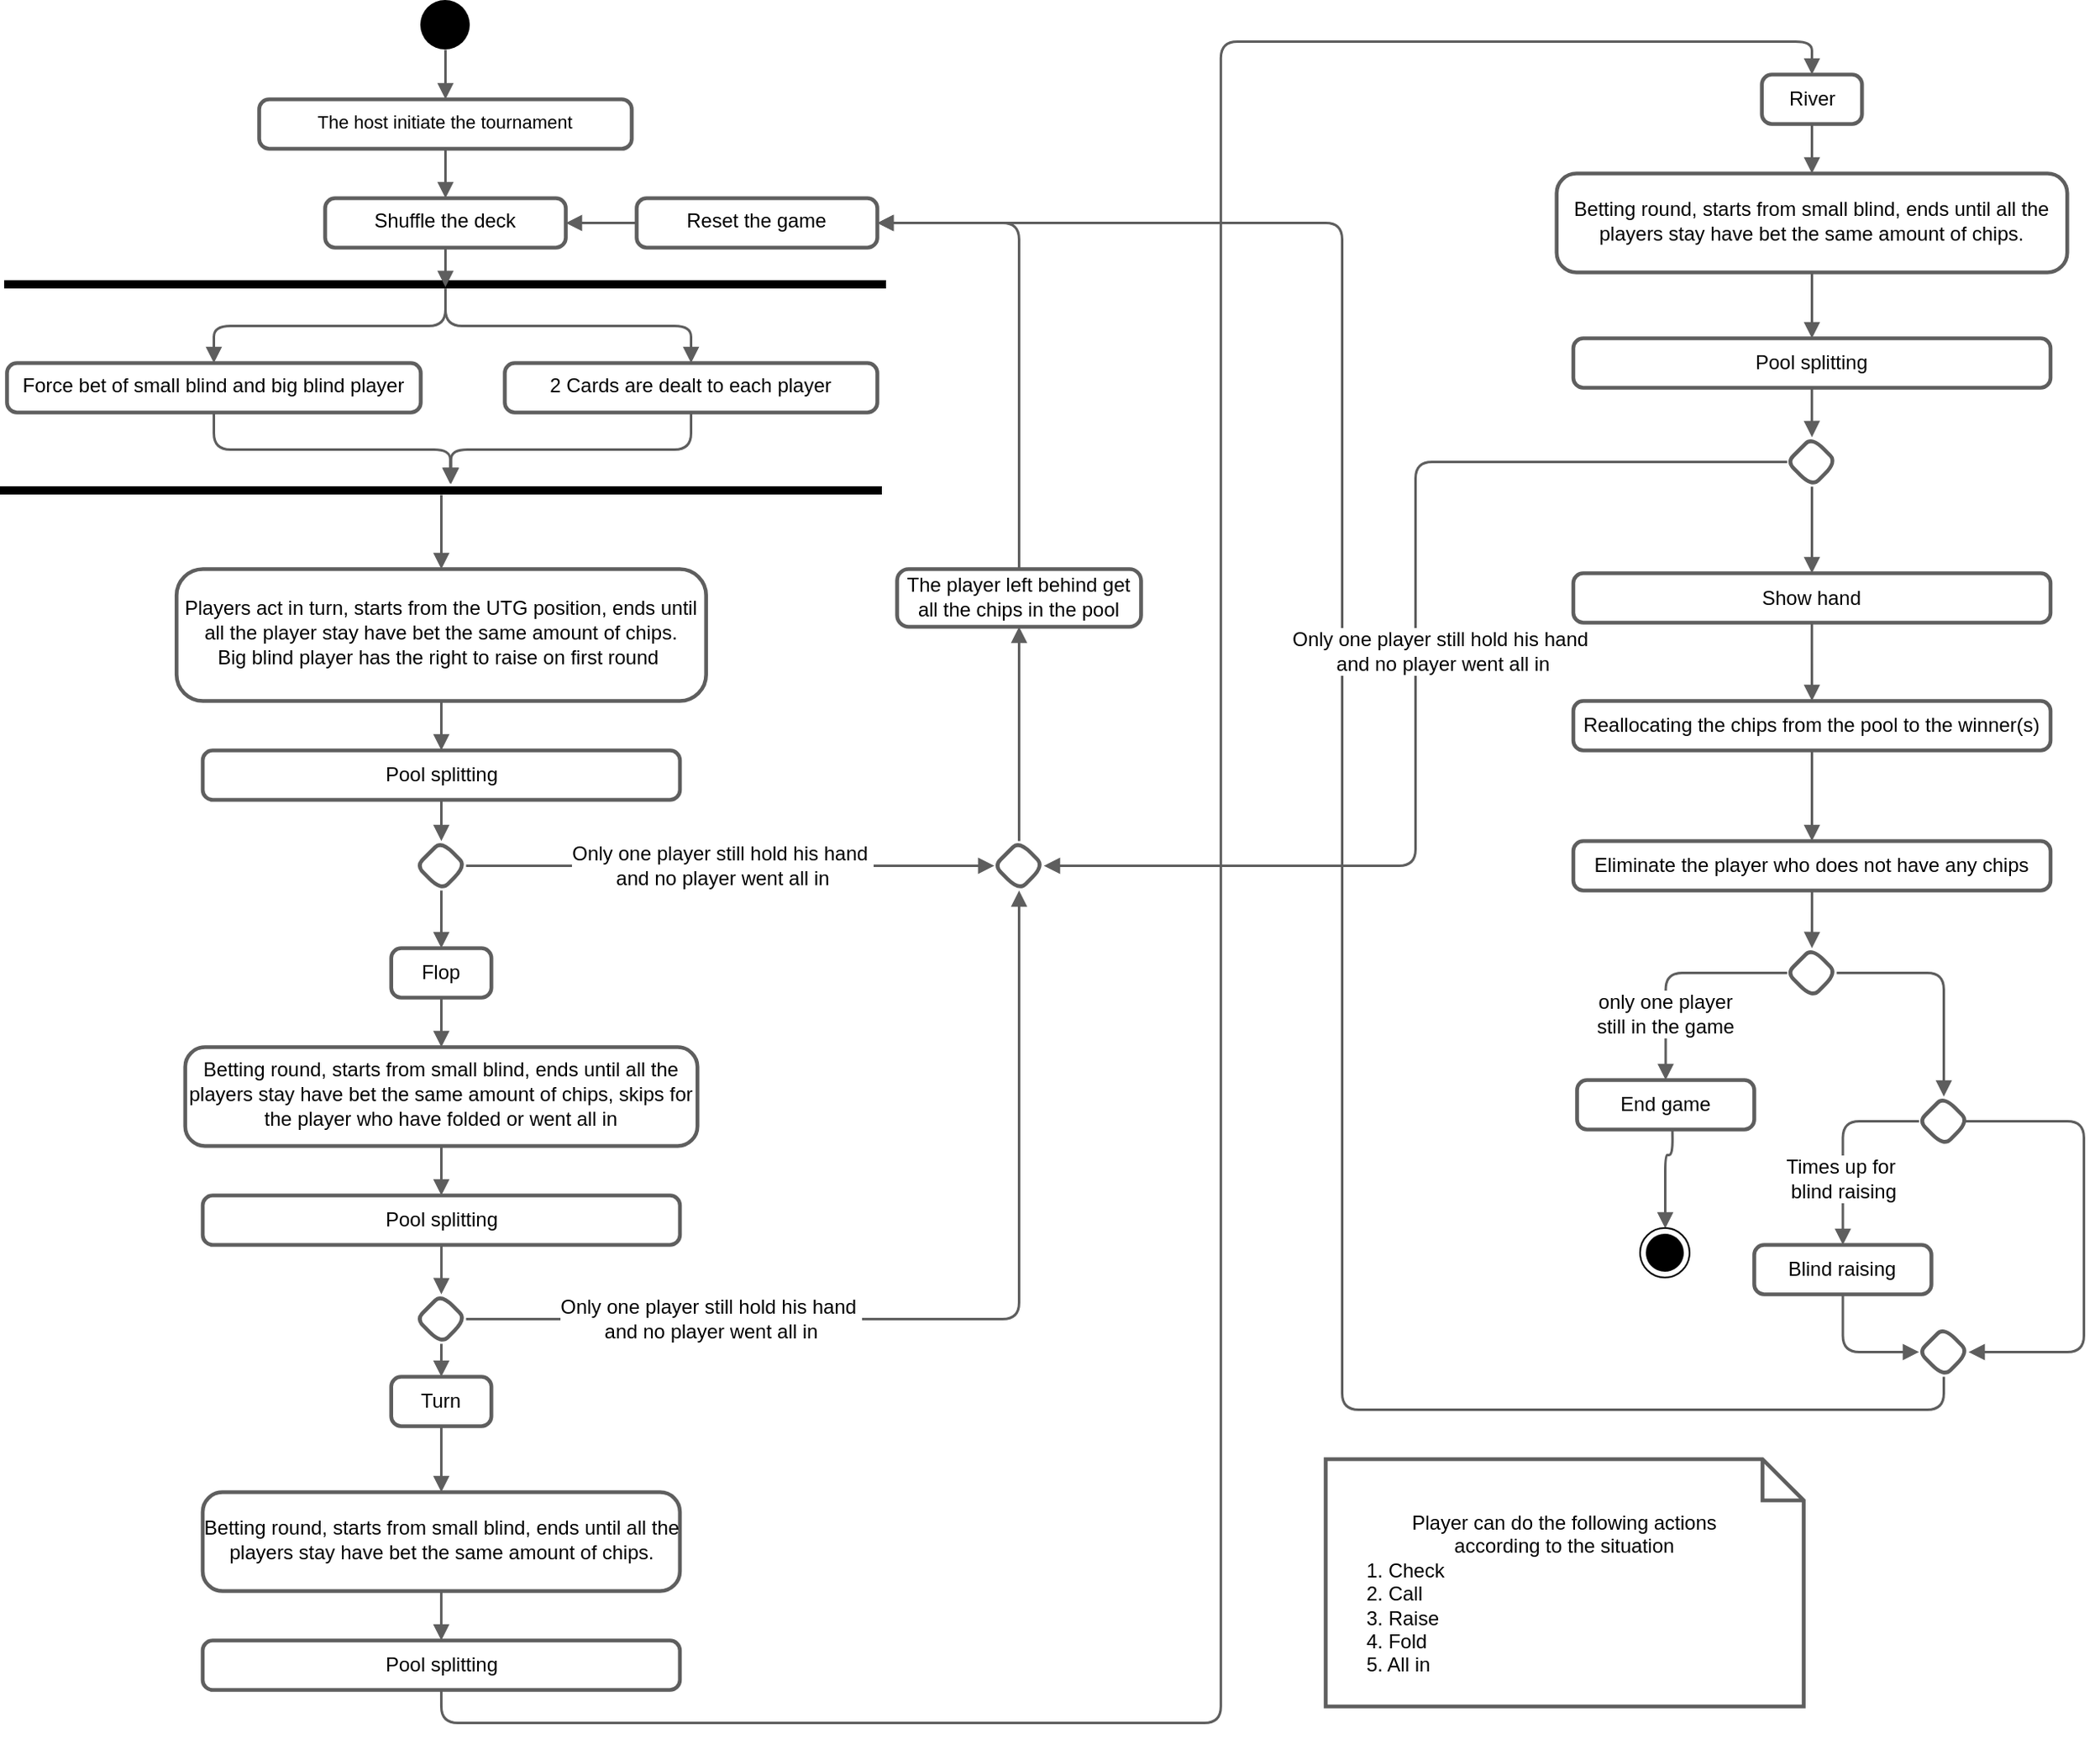 <mxfile version="16.5.6" type="github">
  <diagram id="JbmUFRo4BeDCopr7MsnY" name="Page-1">
    <mxGraphModel dx="2076" dy="978" grid="1" gridSize="10" guides="1" tooltips="1" connect="1" arrows="1" fold="1" page="1" pageScale="1" pageWidth="827" pageHeight="1169" math="0" shadow="0">
      <root>
        <mxCell id="0" />
        <mxCell id="1" parent="0" />
        <mxCell id="-T_xP4MwQ5gFdrLfKur1-6" value="" style="edgeStyle=orthogonalEdgeStyle;shape=connector;rounded=1;orthogonalLoop=1;jettySize=auto;html=1;labelBackgroundColor=default;fontFamily=Helvetica;fontSize=13;fontColor=default;startArrow=none;endArrow=block;endFill=1;strokeColor=#5e5e5e;strokeWidth=1.5;" parent="1" source="-T_xP4MwQ5gFdrLfKur1-1" target="-T_xP4MwQ5gFdrLfKur1-2" edge="1">
          <mxGeometry relative="1" as="geometry" />
        </mxCell>
        <mxCell id="-T_xP4MwQ5gFdrLfKur1-1" value="" style="ellipse;fillColor=#000000;strokeColor=none;" parent="1" vertex="1">
          <mxGeometry x="291" y="35" width="30" height="30" as="geometry" />
        </mxCell>
        <mxCell id="-T_xP4MwQ5gFdrLfKur1-102" style="edgeStyle=orthogonalEdgeStyle;shape=connector;rounded=1;orthogonalLoop=1;jettySize=auto;html=1;entryX=0.5;entryY=0;entryDx=0;entryDy=0;labelBackgroundColor=default;fontFamily=Helvetica;fontSize=12;fontColor=default;startArrow=none;endArrow=block;endFill=1;strokeColor=#5e5e5e;strokeWidth=1.5;" parent="1" source="-T_xP4MwQ5gFdrLfKur1-2" target="-T_xP4MwQ5gFdrLfKur1-101" edge="1">
          <mxGeometry relative="1" as="geometry" />
        </mxCell>
        <mxCell id="-T_xP4MwQ5gFdrLfKur1-2" value="&lt;div style=&quot;display: flex ; justify-content: center ; text-align: center ; align-items: baseline ; line-height: 1.25 ; margin-top: -2px&quot;&gt;&lt;span style=&quot;color: rgb(0 , 0 , 0)&quot;&gt;&lt;font style=&quot;font-size: 11px&quot;&gt;The host initiate the tournament&lt;/font&gt;&lt;/span&gt;&lt;/div&gt;" style="rounded=1;arcSize=20;whiteSpace=wrap;overflow=block;blockSpacing=1;html=1;fontSize=13;spacing=0;strokeColor=#5e5e5e;strokeOpacity=100;fillOpacity=100;fillColor=#ffffff;strokeWidth=2.3;" parent="1" vertex="1">
          <mxGeometry x="193" y="95" width="226" height="30" as="geometry" />
        </mxCell>
        <mxCell id="-T_xP4MwQ5gFdrLfKur1-105" value="" style="edgeStyle=orthogonalEdgeStyle;shape=connector;rounded=1;orthogonalLoop=1;jettySize=auto;html=1;labelBackgroundColor=default;fontFamily=Helvetica;fontSize=12;fontColor=default;startArrow=none;endArrow=block;endFill=1;strokeColor=#5e5e5e;strokeWidth=1.5;" parent="1" source="-T_xP4MwQ5gFdrLfKur1-7" target="-T_xP4MwQ5gFdrLfKur1-101" edge="1">
          <mxGeometry relative="1" as="geometry" />
        </mxCell>
        <mxCell id="-T_xP4MwQ5gFdrLfKur1-7" value="&lt;div style=&quot;display: flex ; justify-content: center ; text-align: center ; align-items: baseline ; font-size: 12px ; line-height: 1.25 ; margin-top: -2px&quot;&gt;&lt;span style=&quot;font-size: 12px&quot;&gt;&lt;span style=&quot;font-size: 12px ; color: rgb(0 , 0 , 0)&quot;&gt;Reset the game&lt;/span&gt;&lt;/span&gt;&lt;/div&gt;" style="rounded=1;arcSize=20;whiteSpace=wrap;overflow=block;blockSpacing=1;html=1;fontSize=12;spacing=0;strokeColor=#5e5e5e;strokeOpacity=100;fillOpacity=100;fillColor=#ffffff;strokeWidth=2.3;" parent="1" vertex="1">
          <mxGeometry x="422" y="155" width="146" height="30" as="geometry" />
        </mxCell>
        <mxCell id="-T_xP4MwQ5gFdrLfKur1-22" style="edgeStyle=orthogonalEdgeStyle;shape=connector;rounded=1;orthogonalLoop=1;jettySize=auto;html=1;entryX=1.32;entryY=0.51;entryDx=0;entryDy=0;entryPerimeter=0;labelBackgroundColor=default;fontFamily=Helvetica;fontSize=12;fontColor=default;startArrow=none;endArrow=block;endFill=1;strokeColor=#5e5e5e;strokeWidth=1.5;" parent="1" source="-T_xP4MwQ5gFdrLfKur1-9" target="-T_xP4MwQ5gFdrLfKur1-15" edge="1">
          <mxGeometry relative="1" as="geometry" />
        </mxCell>
        <mxCell id="-T_xP4MwQ5gFdrLfKur1-9" value="&lt;div style=&quot;display: flex; justify-content: center; text-align: center; align-items: baseline; font-size: 12px; line-height: 1.25; margin-top: -2px;&quot;&gt;&lt;span style=&quot;font-size: 12px;&quot;&gt;&lt;span style=&quot;font-size: 12px; color: rgb(0, 0, 0);&quot;&gt;Force bet of small blind and big blind player&lt;/span&gt;&lt;/span&gt;&lt;/div&gt;" style="rounded=1;arcSize=20;whiteSpace=wrap;overflow=block;blockSpacing=1;html=1;fontSize=12;spacing=0;strokeColor=#5e5e5e;strokeOpacity=100;fillOpacity=100;fillColor=#ffffff;strokeWidth=2.3;" parent="1" vertex="1">
          <mxGeometry x="40" y="255" width="251" height="30" as="geometry" />
        </mxCell>
        <mxCell id="-T_xP4MwQ5gFdrLfKur1-21" style="edgeStyle=orthogonalEdgeStyle;shape=connector;rounded=1;orthogonalLoop=1;jettySize=auto;html=1;entryX=1.32;entryY=0.511;entryDx=0;entryDy=0;entryPerimeter=0;labelBackgroundColor=default;fontFamily=Helvetica;fontSize=12;fontColor=default;startArrow=none;endArrow=block;endFill=1;strokeColor=#5e5e5e;strokeWidth=1.5;" parent="1" source="-T_xP4MwQ5gFdrLfKur1-10" target="-T_xP4MwQ5gFdrLfKur1-15" edge="1">
          <mxGeometry relative="1" as="geometry" />
        </mxCell>
        <mxCell id="-T_xP4MwQ5gFdrLfKur1-10" value="&lt;div style=&quot;display: flex; justify-content: center; text-align: center; align-items: baseline; font-size: 12px; line-height: 1.25; margin-top: -2px;&quot;&gt;&lt;span style=&quot;font-size: 12px;&quot;&gt;&lt;span style=&quot;font-size: 12px; color: rgb(0, 0, 0);&quot;&gt;2 Cards are dealt to each player&lt;/span&gt;&lt;/span&gt;&lt;/div&gt;" style="rounded=1;arcSize=20;whiteSpace=wrap;overflow=block;blockSpacing=1;html=1;fontSize=12;spacing=0;strokeColor=#5e5e5e;strokeOpacity=100;fillOpacity=100;fillColor=#ffffff;strokeWidth=2.3;" parent="1" vertex="1">
          <mxGeometry x="342" y="255" width="226" height="30" as="geometry" />
        </mxCell>
        <mxCell id="-T_xP4MwQ5gFdrLfKur1-13" style="edgeStyle=orthogonalEdgeStyle;shape=connector;rounded=1;orthogonalLoop=1;jettySize=auto;html=1;entryX=0.5;entryY=0;entryDx=0;entryDy=0;labelBackgroundColor=default;fontFamily=Helvetica;fontSize=13;fontColor=default;startArrow=none;endArrow=block;endFill=1;strokeColor=#5e5e5e;strokeWidth=1.5;" parent="1" source="-T_xP4MwQ5gFdrLfKur1-12" target="-T_xP4MwQ5gFdrLfKur1-9" edge="1">
          <mxGeometry relative="1" as="geometry" />
        </mxCell>
        <mxCell id="-T_xP4MwQ5gFdrLfKur1-14" style="edgeStyle=orthogonalEdgeStyle;shape=connector;rounded=1;orthogonalLoop=1;jettySize=auto;html=1;entryX=0.5;entryY=0;entryDx=0;entryDy=0;labelBackgroundColor=default;fontFamily=Helvetica;fontSize=13;fontColor=default;startArrow=none;endArrow=block;endFill=1;strokeColor=#5e5e5e;strokeWidth=1.5;" parent="1" source="-T_xP4MwQ5gFdrLfKur1-12" target="-T_xP4MwQ5gFdrLfKur1-10" edge="1">
          <mxGeometry relative="1" as="geometry" />
        </mxCell>
        <mxCell id="-T_xP4MwQ5gFdrLfKur1-12" value="" style="html=1;points=[];perimeter=orthogonalPerimeter;fillColor=#000000;strokeColor=none;fontFamily=Helvetica;fontSize=13;fontColor=default;rotation=-90;" parent="1" vertex="1">
          <mxGeometry x="303.5" y="-60" width="5" height="535" as="geometry" />
        </mxCell>
        <mxCell id="-T_xP4MwQ5gFdrLfKur1-25" style="edgeStyle=orthogonalEdgeStyle;shape=connector;rounded=1;orthogonalLoop=1;jettySize=auto;html=1;entryX=0.5;entryY=0;entryDx=0;entryDy=0;labelBackgroundColor=default;fontFamily=Helvetica;fontSize=12;fontColor=default;startArrow=none;endArrow=block;endFill=1;strokeColor=#5e5e5e;strokeWidth=1.5;" parent="1" source="-T_xP4MwQ5gFdrLfKur1-15" target="-T_xP4MwQ5gFdrLfKur1-23" edge="1">
          <mxGeometry relative="1" as="geometry" />
        </mxCell>
        <mxCell id="-T_xP4MwQ5gFdrLfKur1-15" value="" style="html=1;points=[];perimeter=orthogonalPerimeter;fillColor=#000000;strokeColor=none;fontFamily=Helvetica;fontSize=13;fontColor=default;rotation=-90;" parent="1" vertex="1">
          <mxGeometry x="301" y="65" width="5" height="535" as="geometry" />
        </mxCell>
        <mxCell id="-T_xP4MwQ5gFdrLfKur1-28" style="shape=connector;rounded=1;orthogonalLoop=1;jettySize=auto;html=1;labelBackgroundColor=default;fontFamily=Helvetica;fontSize=12;fontColor=default;startArrow=none;endArrow=block;endFill=1;strokeColor=#5e5e5e;strokeWidth=1.5;" parent="1" source="-T_xP4MwQ5gFdrLfKur1-23" target="-T_xP4MwQ5gFdrLfKur1-32" edge="1">
          <mxGeometry relative="1" as="geometry">
            <mxPoint x="303" y="485" as="targetPoint" />
          </mxGeometry>
        </mxCell>
        <mxCell id="-T_xP4MwQ5gFdrLfKur1-23" value="&lt;div style=&quot;display: flex ; justify-content: center ; text-align: center ; align-items: baseline ; font-size: 12px ; line-height: 1.25 ; margin-top: -2px&quot;&gt;&lt;span style=&quot;font-size: 12px&quot;&gt;Players act in turn, starts from the UTG position, ends until all the player stay have bet the same amount of chips.&lt;br&gt;Big blind player has the right to raise on first round&amp;nbsp;&lt;/span&gt;&lt;/div&gt;" style="rounded=1;arcSize=20;whiteSpace=wrap;overflow=block;blockSpacing=1;html=1;fontSize=12;spacing=0;strokeColor=#5e5e5e;strokeOpacity=100;fillOpacity=100;fillColor=#ffffff;strokeWidth=2.3;" parent="1" vertex="1">
          <mxGeometry x="142.87" y="380" width="321.25" height="80" as="geometry" />
        </mxCell>
        <mxCell id="-T_xP4MwQ5gFdrLfKur1-24" value="Player can do the following actions according to the situation&lt;br&gt;&lt;div style=&quot;text-align: left&quot;&gt;&lt;span&gt;1. Check&lt;/span&gt;&lt;/div&gt;&lt;div style=&quot;text-align: left&quot;&gt;&lt;span&gt;2. Call&lt;/span&gt;&lt;/div&gt;&lt;div style=&quot;text-align: left&quot;&gt;&lt;span&gt;3. Raise&lt;/span&gt;&lt;/div&gt;&lt;div style=&quot;text-align: left&quot;&gt;&lt;span&gt;4. Fold&lt;/span&gt;&lt;/div&gt;&lt;div style=&quot;text-align: left&quot;&gt;&lt;span&gt;5. All in&lt;/span&gt;&lt;/div&gt;" style="shape=note2;boundedLbl=1;whiteSpace=wrap;html=1;size=25;verticalAlign=top;align=center;rounded=1;fontFamily=Helvetica;fontSize=12;fontColor=default;strokeColor=#5e5e5e;strokeWidth=2.3;fillColor=#ffffff;spacingLeft=24;spacingRight=24;" parent="1" vertex="1">
          <mxGeometry x="840" y="920" width="290" height="150" as="geometry" />
        </mxCell>
        <mxCell id="-T_xP4MwQ5gFdrLfKur1-37" style="edgeStyle=orthogonalEdgeStyle;shape=connector;rounded=1;orthogonalLoop=1;jettySize=auto;html=1;labelBackgroundColor=default;fontFamily=Helvetica;fontSize=12;fontColor=default;startArrow=none;endArrow=block;endFill=1;strokeColor=#5e5e5e;strokeWidth=1.5;entryX=0.5;entryY=0;entryDx=0;entryDy=0;" parent="1" source="-T_xP4MwQ5gFdrLfKur1-26" target="-T_xP4MwQ5gFdrLfKur1-38" edge="1">
          <mxGeometry relative="1" as="geometry">
            <mxPoint x="306.005" y="670" as="targetPoint" />
          </mxGeometry>
        </mxCell>
        <mxCell id="-T_xP4MwQ5gFdrLfKur1-26" value="Flop" style="rounded=1;arcSize=20;whiteSpace=wrap;overflow=block;blockSpacing=1;html=1;fontSize=12;spacing=0;strokeColor=#5e5e5e;strokeOpacity=100;fillOpacity=100;fillColor=#ffffff;strokeWidth=2.3;" parent="1" vertex="1">
          <mxGeometry x="273.11" y="610" width="60.75" height="30" as="geometry" />
        </mxCell>
        <mxCell id="-T_xP4MwQ5gFdrLfKur1-30" value="Only one player still hold his hand&amp;nbsp;&lt;br&gt;and no player went all in" style="edgeStyle=orthogonalEdgeStyle;shape=connector;rounded=1;orthogonalLoop=1;jettySize=auto;html=1;labelBackgroundColor=default;fontFamily=Helvetica;fontSize=12;fontColor=default;startArrow=none;endArrow=block;endFill=1;strokeColor=#5e5e5e;strokeWidth=1.5;entryX=0;entryY=0.5;entryDx=0;entryDy=0;" parent="1" source="-T_xP4MwQ5gFdrLfKur1-27" target="-T_xP4MwQ5gFdrLfKur1-72" edge="1">
          <mxGeometry x="-0.03" relative="1" as="geometry">
            <mxPoint x="625" y="642.759" as="targetPoint" />
            <mxPoint as="offset" />
          </mxGeometry>
        </mxCell>
        <mxCell id="-T_xP4MwQ5gFdrLfKur1-79" style="edgeStyle=orthogonalEdgeStyle;shape=connector;rounded=1;orthogonalLoop=1;jettySize=auto;html=1;entryX=0.5;entryY=0;entryDx=0;entryDy=0;labelBackgroundColor=default;fontFamily=Helvetica;fontSize=12;fontColor=default;startArrow=none;endArrow=block;endFill=1;strokeColor=#5e5e5e;strokeWidth=1.5;" parent="1" source="-T_xP4MwQ5gFdrLfKur1-27" target="-T_xP4MwQ5gFdrLfKur1-26" edge="1">
          <mxGeometry relative="1" as="geometry" />
        </mxCell>
        <mxCell id="-T_xP4MwQ5gFdrLfKur1-27" value="" style="rhombus;rounded=1;fontFamily=Helvetica;fontSize=12;fontColor=default;strokeColor=#5e5e5e;strokeWidth=2.3;fillColor=#ffffff;html=1;" parent="1" vertex="1">
          <mxGeometry x="288.49" y="545" width="30" height="30" as="geometry" />
        </mxCell>
        <mxCell id="-T_xP4MwQ5gFdrLfKur1-34" style="edgeStyle=orthogonalEdgeStyle;shape=connector;rounded=1;orthogonalLoop=1;jettySize=auto;html=1;entryX=1;entryY=0.5;entryDx=0;entryDy=0;labelBackgroundColor=default;fontFamily=Helvetica;fontSize=12;fontColor=default;startArrow=none;endArrow=block;endFill=1;strokeColor=#5e5e5e;strokeWidth=1.5;exitX=0.5;exitY=0;exitDx=0;exitDy=0;" parent="1" source="-T_xP4MwQ5gFdrLfKur1-31" target="-T_xP4MwQ5gFdrLfKur1-7" edge="1">
          <mxGeometry relative="1" as="geometry" />
        </mxCell>
        <mxCell id="-T_xP4MwQ5gFdrLfKur1-31" value="&lt;div style=&quot;display: flex ; justify-content: center ; text-align: center ; align-items: baseline ; font-size: 12px ; line-height: 1.25 ; margin-top: -2px&quot;&gt;&lt;span style=&quot;font-size: 12px&quot;&gt;The player left behind get all the chips in the pool&lt;/span&gt;&lt;/div&gt;" style="rounded=1;arcSize=20;whiteSpace=wrap;overflow=block;blockSpacing=1;html=1;fontSize=12;spacing=0;strokeColor=#5e5e5e;strokeOpacity=100;fillOpacity=100;fillColor=#ffffff;strokeWidth=2.3;" parent="1" vertex="1">
          <mxGeometry x="580" y="380" width="148" height="35" as="geometry" />
        </mxCell>
        <mxCell id="-T_xP4MwQ5gFdrLfKur1-33" style="shape=connector;rounded=1;orthogonalLoop=1;jettySize=auto;html=1;entryX=0.5;entryY=0;entryDx=0;entryDy=0;labelBackgroundColor=default;fontFamily=Helvetica;fontSize=12;fontColor=default;startArrow=none;endArrow=block;endFill=1;strokeColor=#5e5e5e;strokeWidth=1.5;" parent="1" source="-T_xP4MwQ5gFdrLfKur1-32" target="-T_xP4MwQ5gFdrLfKur1-27" edge="1">
          <mxGeometry relative="1" as="geometry" />
        </mxCell>
        <mxCell id="-T_xP4MwQ5gFdrLfKur1-32" value="Pool splitting" style="rounded=1;arcSize=20;whiteSpace=wrap;overflow=block;blockSpacing=1;html=1;fontSize=12;spacing=0;strokeColor=#5e5e5e;strokeOpacity=100;fillOpacity=100;fillColor=#ffffff;strokeWidth=2.3;" parent="1" vertex="1">
          <mxGeometry x="158.75" y="490" width="289.5" height="30" as="geometry" />
        </mxCell>
        <mxCell id="-T_xP4MwQ5gFdrLfKur1-82" style="edgeStyle=orthogonalEdgeStyle;shape=connector;rounded=1;orthogonalLoop=1;jettySize=auto;html=1;entryX=0.5;entryY=0;entryDx=0;entryDy=0;labelBackgroundColor=default;fontFamily=Helvetica;fontSize=12;fontColor=default;startArrow=none;endArrow=block;endFill=1;strokeColor=#5e5e5e;strokeWidth=1.5;" parent="1" source="-T_xP4MwQ5gFdrLfKur1-38" target="-T_xP4MwQ5gFdrLfKur1-39" edge="1">
          <mxGeometry relative="1" as="geometry" />
        </mxCell>
        <mxCell id="-T_xP4MwQ5gFdrLfKur1-38" value="&lt;div style=&quot;display: flex ; justify-content: center ; text-align: center ; align-items: baseline ; font-size: 12px ; line-height: 1.25 ; margin-top: -2px&quot;&gt;&lt;span style=&quot;font-size: 12px&quot;&gt;Betting round, starts from small blind, ends until&amp;nbsp;&lt;span&gt;all the players stay have bet the same amount of chips, skips for the player who have folded or went all in&lt;/span&gt;&lt;/span&gt;&lt;/div&gt;" style="rounded=1;arcSize=20;whiteSpace=wrap;overflow=block;blockSpacing=1;html=1;fontSize=12;spacing=0;strokeColor=#5e5e5e;strokeOpacity=100;fillOpacity=100;fillColor=#ffffff;strokeWidth=2.3;" parent="1" vertex="1">
          <mxGeometry x="148.12" y="670" width="310.76" height="60" as="geometry" />
        </mxCell>
        <mxCell id="-T_xP4MwQ5gFdrLfKur1-85" style="edgeStyle=orthogonalEdgeStyle;shape=connector;rounded=1;orthogonalLoop=1;jettySize=auto;html=1;entryX=0.5;entryY=0;entryDx=0;entryDy=0;labelBackgroundColor=default;fontFamily=Helvetica;fontSize=12;fontColor=default;startArrow=none;endArrow=block;endFill=1;strokeColor=#5e5e5e;strokeWidth=1.5;" parent="1" source="-T_xP4MwQ5gFdrLfKur1-39" target="-T_xP4MwQ5gFdrLfKur1-40" edge="1">
          <mxGeometry relative="1" as="geometry" />
        </mxCell>
        <mxCell id="-T_xP4MwQ5gFdrLfKur1-39" value="Pool splitting" style="rounded=1;arcSize=20;whiteSpace=wrap;overflow=block;blockSpacing=1;html=1;fontSize=12;spacing=0;strokeColor=#5e5e5e;strokeOpacity=100;fillOpacity=100;fillColor=#ffffff;strokeWidth=2.3;" parent="1" vertex="1">
          <mxGeometry x="158.75" y="760" width="289.5" height="30" as="geometry" />
        </mxCell>
        <mxCell id="-T_xP4MwQ5gFdrLfKur1-86" style="edgeStyle=orthogonalEdgeStyle;shape=connector;rounded=1;orthogonalLoop=1;jettySize=auto;html=1;entryX=0.5;entryY=0;entryDx=0;entryDy=0;labelBackgroundColor=default;fontFamily=Helvetica;fontSize=12;fontColor=default;startArrow=none;endArrow=block;endFill=1;strokeColor=#5e5e5e;strokeWidth=1.5;" parent="1" source="-T_xP4MwQ5gFdrLfKur1-40" target="-T_xP4MwQ5gFdrLfKur1-42" edge="1">
          <mxGeometry relative="1" as="geometry" />
        </mxCell>
        <mxCell id="-T_xP4MwQ5gFdrLfKur1-40" value="" style="rhombus;rounded=1;fontFamily=Helvetica;fontSize=12;fontColor=default;strokeColor=#5e5e5e;strokeWidth=2.3;fillColor=#ffffff;html=1;" parent="1" vertex="1">
          <mxGeometry x="288.49" y="820" width="30" height="30" as="geometry" />
        </mxCell>
        <mxCell id="-T_xP4MwQ5gFdrLfKur1-41" style="edgeStyle=orthogonalEdgeStyle;shape=connector;rounded=1;orthogonalLoop=1;jettySize=auto;html=1;labelBackgroundColor=default;fontFamily=Helvetica;fontSize=12;fontColor=default;startArrow=none;endArrow=block;endFill=1;strokeColor=#5e5e5e;strokeWidth=1.5;entryX=0.5;entryY=0;entryDx=0;entryDy=0;" parent="1" source="-T_xP4MwQ5gFdrLfKur1-42" target="-T_xP4MwQ5gFdrLfKur1-43" edge="1">
          <mxGeometry relative="1" as="geometry">
            <mxPoint x="308.525" y="900" as="targetPoint" />
          </mxGeometry>
        </mxCell>
        <mxCell id="-T_xP4MwQ5gFdrLfKur1-42" value="Turn" style="rounded=1;arcSize=20;whiteSpace=wrap;overflow=block;blockSpacing=1;html=1;fontSize=12;spacing=0;strokeColor=#5e5e5e;strokeOpacity=100;fillOpacity=100;fillColor=#ffffff;strokeWidth=2.3;" parent="1" vertex="1">
          <mxGeometry x="273.1" y="870" width="60.75" height="30" as="geometry" />
        </mxCell>
        <mxCell id="-T_xP4MwQ5gFdrLfKur1-87" style="edgeStyle=orthogonalEdgeStyle;shape=connector;rounded=1;orthogonalLoop=1;jettySize=auto;html=1;entryX=0.5;entryY=0;entryDx=0;entryDy=0;labelBackgroundColor=default;fontFamily=Helvetica;fontSize=12;fontColor=default;startArrow=none;endArrow=block;endFill=1;strokeColor=#5e5e5e;strokeWidth=1.5;" parent="1" source="-T_xP4MwQ5gFdrLfKur1-43" target="-T_xP4MwQ5gFdrLfKur1-44" edge="1">
          <mxGeometry relative="1" as="geometry" />
        </mxCell>
        <mxCell id="-T_xP4MwQ5gFdrLfKur1-43" value="&lt;div style=&quot;display: flex ; justify-content: center ; text-align: center ; align-items: baseline ; font-size: 12px ; line-height: 1.25 ; margin-top: -2px&quot;&gt;&lt;span style=&quot;font-size: 12px&quot;&gt;Betting round, starts from small blind, ends until&amp;nbsp;&lt;span&gt;all the players stay have bet the same amount of chips.&lt;/span&gt;&lt;/span&gt;&lt;/div&gt;" style="rounded=1;arcSize=20;whiteSpace=wrap;overflow=block;blockSpacing=1;html=1;fontSize=12;spacing=0;strokeColor=#5e5e5e;strokeOpacity=100;fillOpacity=100;fillColor=#ffffff;strokeWidth=2.3;" parent="1" vertex="1">
          <mxGeometry x="158.73" y="940" width="289.5" height="60" as="geometry" />
        </mxCell>
        <mxCell id="-T_xP4MwQ5gFdrLfKur1-89" style="edgeStyle=orthogonalEdgeStyle;shape=connector;rounded=1;orthogonalLoop=1;jettySize=auto;html=1;entryX=0.5;entryY=0;entryDx=0;entryDy=0;labelBackgroundColor=default;fontFamily=Helvetica;fontSize=12;fontColor=default;startArrow=none;endArrow=block;endFill=1;strokeColor=#5e5e5e;strokeWidth=1.5;exitX=0.5;exitY=1;exitDx=0;exitDy=0;" parent="1" source="-T_xP4MwQ5gFdrLfKur1-44" target="-T_xP4MwQ5gFdrLfKur1-46" edge="1">
          <mxGeometry relative="1" as="geometry" />
        </mxCell>
        <mxCell id="-T_xP4MwQ5gFdrLfKur1-44" value="Pool splitting" style="rounded=1;arcSize=20;whiteSpace=wrap;overflow=block;blockSpacing=1;html=1;fontSize=12;spacing=0;strokeColor=#5e5e5e;strokeOpacity=100;fillOpacity=100;fillColor=#ffffff;strokeWidth=2.3;" parent="1" vertex="1">
          <mxGeometry x="158.72" y="1030" width="289.5" height="30" as="geometry" />
        </mxCell>
        <mxCell id="-T_xP4MwQ5gFdrLfKur1-45" style="edgeStyle=orthogonalEdgeStyle;shape=connector;rounded=1;orthogonalLoop=1;jettySize=auto;html=1;labelBackgroundColor=default;fontFamily=Helvetica;fontSize=12;fontColor=default;startArrow=none;endArrow=block;endFill=1;strokeColor=#5e5e5e;strokeWidth=1.5;" parent="1" source="-T_xP4MwQ5gFdrLfKur1-46" edge="1">
          <mxGeometry relative="1" as="geometry">
            <mxPoint x="1134.995" y="140" as="targetPoint" />
          </mxGeometry>
        </mxCell>
        <mxCell id="-T_xP4MwQ5gFdrLfKur1-46" value="River" style="rounded=1;arcSize=20;whiteSpace=wrap;overflow=block;blockSpacing=1;html=1;fontSize=12;spacing=0;strokeColor=#5e5e5e;strokeOpacity=100;fillOpacity=100;fillColor=#ffffff;strokeWidth=2.3;" parent="1" vertex="1">
          <mxGeometry x="1104.62" y="80" width="60.75" height="30" as="geometry" />
        </mxCell>
        <mxCell id="-T_xP4MwQ5gFdrLfKur1-90" style="edgeStyle=orthogonalEdgeStyle;shape=connector;rounded=1;orthogonalLoop=1;jettySize=auto;html=1;entryX=0.5;entryY=0;entryDx=0;entryDy=0;labelBackgroundColor=default;fontFamily=Helvetica;fontSize=12;fontColor=default;startArrow=none;endArrow=block;endFill=1;strokeColor=#5e5e5e;strokeWidth=1.5;" parent="1" source="-T_xP4MwQ5gFdrLfKur1-47" target="-T_xP4MwQ5gFdrLfKur1-48" edge="1">
          <mxGeometry relative="1" as="geometry" />
        </mxCell>
        <mxCell id="-T_xP4MwQ5gFdrLfKur1-47" value="&lt;div style=&quot;display: flex ; justify-content: center ; text-align: center ; align-items: baseline ; font-size: 12px ; line-height: 1.25 ; margin-top: -2px&quot;&gt;&lt;span style=&quot;font-size: 12px&quot;&gt;Betting round, starts from small blind, ends until&amp;nbsp;&lt;span&gt;all the players stay have bet the same amount of chips.&lt;/span&gt;&lt;/span&gt;&lt;/div&gt;" style="rounded=1;arcSize=20;whiteSpace=wrap;overflow=block;blockSpacing=1;html=1;fontSize=12;spacing=0;strokeColor=#5e5e5e;strokeOpacity=100;fillOpacity=100;fillColor=#ffffff;strokeWidth=2.3;" parent="1" vertex="1">
          <mxGeometry x="980.13" y="140" width="309.75" height="60" as="geometry" />
        </mxCell>
        <mxCell id="-T_xP4MwQ5gFdrLfKur1-98" style="edgeStyle=orthogonalEdgeStyle;shape=connector;rounded=1;orthogonalLoop=1;jettySize=auto;html=1;entryX=0.5;entryY=0;entryDx=0;entryDy=0;labelBackgroundColor=default;fontFamily=Helvetica;fontSize=12;fontColor=default;startArrow=none;endArrow=block;endFill=1;strokeColor=#5e5e5e;strokeWidth=1.5;" parent="1" source="-T_xP4MwQ5gFdrLfKur1-48" target="-T_xP4MwQ5gFdrLfKur1-95" edge="1">
          <mxGeometry relative="1" as="geometry" />
        </mxCell>
        <mxCell id="-T_xP4MwQ5gFdrLfKur1-48" value="Pool splitting" style="rounded=1;arcSize=20;whiteSpace=wrap;overflow=block;blockSpacing=1;html=1;fontSize=12;spacing=0;strokeColor=#5e5e5e;strokeOpacity=100;fillOpacity=100;fillColor=#ffffff;strokeWidth=2.3;" parent="1" vertex="1">
          <mxGeometry x="990.24" y="240" width="289.5" height="30" as="geometry" />
        </mxCell>
        <mxCell id="-T_xP4MwQ5gFdrLfKur1-92" style="edgeStyle=orthogonalEdgeStyle;shape=connector;rounded=1;orthogonalLoop=1;jettySize=auto;html=1;entryX=0.5;entryY=0;entryDx=0;entryDy=0;labelBackgroundColor=default;fontFamily=Helvetica;fontSize=12;fontColor=default;startArrow=none;endArrow=block;endFill=1;strokeColor=#5e5e5e;strokeWidth=1.5;" parent="1" source="-T_xP4MwQ5gFdrLfKur1-49" target="-T_xP4MwQ5gFdrLfKur1-50" edge="1">
          <mxGeometry relative="1" as="geometry" />
        </mxCell>
        <mxCell id="-T_xP4MwQ5gFdrLfKur1-49" value="Show hand" style="rounded=1;arcSize=20;whiteSpace=wrap;overflow=block;blockSpacing=1;html=1;fontSize=12;spacing=0;strokeColor=#5e5e5e;strokeOpacity=100;fillOpacity=100;fillColor=#ffffff;strokeWidth=2.3;" parent="1" vertex="1">
          <mxGeometry x="990.24" y="382.5" width="289.5" height="30" as="geometry" />
        </mxCell>
        <mxCell id="-T_xP4MwQ5gFdrLfKur1-56" value="" style="edgeStyle=none;shape=connector;rounded=1;orthogonalLoop=1;jettySize=auto;html=1;labelBackgroundColor=default;fontFamily=Helvetica;fontSize=12;fontColor=default;startArrow=none;endArrow=block;endFill=1;strokeColor=#5e5e5e;strokeWidth=1.5;entryX=0.5;entryY=0;entryDx=0;entryDy=0;" parent="1" source="-T_xP4MwQ5gFdrLfKur1-50" target="-T_xP4MwQ5gFdrLfKur1-68" edge="1">
          <mxGeometry relative="1" as="geometry" />
        </mxCell>
        <mxCell id="-T_xP4MwQ5gFdrLfKur1-50" value="Reallocating the chips from the pool to the winner(s)" style="rounded=1;arcSize=20;whiteSpace=wrap;overflow=block;blockSpacing=1;html=1;fontSize=12;spacing=0;strokeColor=#5e5e5e;strokeOpacity=100;fillOpacity=100;fillColor=#ffffff;strokeWidth=2.3;" parent="1" vertex="1">
          <mxGeometry x="990.25" y="460" width="289.5" height="30" as="geometry" />
        </mxCell>
        <mxCell id="-T_xP4MwQ5gFdrLfKur1-66" style="edgeStyle=orthogonalEdgeStyle;shape=connector;rounded=1;orthogonalLoop=1;jettySize=auto;html=1;entryX=0;entryY=0.5;entryDx=0;entryDy=0;labelBackgroundColor=default;fontFamily=Helvetica;fontSize=12;fontColor=default;startArrow=none;endArrow=block;endFill=1;strokeColor=#5e5e5e;strokeWidth=1.5;" parent="1" source="-T_xP4MwQ5gFdrLfKur1-51" target="-T_xP4MwQ5gFdrLfKur1-65" edge="1">
          <mxGeometry relative="1" as="geometry" />
        </mxCell>
        <mxCell id="-T_xP4MwQ5gFdrLfKur1-51" value="Blind raising" style="rounded=1;arcSize=20;whiteSpace=wrap;overflow=block;blockSpacing=1;html=1;fontSize=12;spacing=0;strokeColor=#5e5e5e;strokeOpacity=100;fillOpacity=100;fillColor=#ffffff;strokeWidth=2.3;" parent="1" vertex="1">
          <mxGeometry x="1099.99" y="790" width="107.48" height="30" as="geometry" />
        </mxCell>
        <mxCell id="-T_xP4MwQ5gFdrLfKur1-63" style="edgeStyle=orthogonalEdgeStyle;shape=connector;rounded=1;orthogonalLoop=1;jettySize=auto;html=1;labelBackgroundColor=default;fontFamily=Helvetica;fontSize=12;fontColor=default;startArrow=none;endArrow=block;endFill=1;strokeColor=#5e5e5e;strokeWidth=1.5;entryX=0.5;entryY=0;entryDx=0;entryDy=0;" parent="1" target="-T_xP4MwQ5gFdrLfKur1-64" edge="1">
          <mxGeometry relative="1" as="geometry">
            <mxPoint x="1046.25" y="770" as="targetPoint" />
            <mxPoint x="1050" y="690" as="sourcePoint" />
          </mxGeometry>
        </mxCell>
        <mxCell id="-T_xP4MwQ5gFdrLfKur1-52" value="End game" style="rounded=1;arcSize=20;whiteSpace=wrap;overflow=block;blockSpacing=1;html=1;fontSize=12;spacing=0;strokeColor=#5e5e5e;strokeOpacity=100;fillOpacity=100;fillColor=#ffffff;strokeWidth=2.3;" parent="1" vertex="1">
          <mxGeometry x="992.51" y="690" width="107.48" height="30" as="geometry" />
        </mxCell>
        <mxCell id="-T_xP4MwQ5gFdrLfKur1-57" value="only one player &lt;br&gt;still in the game" style="edgeStyle=orthogonalEdgeStyle;shape=connector;rounded=1;orthogonalLoop=1;jettySize=auto;html=1;entryX=0.5;entryY=0;entryDx=0;entryDy=0;labelBackgroundColor=default;fontFamily=Helvetica;fontSize=12;fontColor=default;startArrow=none;endArrow=block;endFill=1;strokeColor=#5e5e5e;strokeWidth=1.5;" parent="1" source="-T_xP4MwQ5gFdrLfKur1-54" target="-T_xP4MwQ5gFdrLfKur1-52" edge="1">
          <mxGeometry x="0.423" relative="1" as="geometry">
            <mxPoint as="offset" />
          </mxGeometry>
        </mxCell>
        <mxCell id="-T_xP4MwQ5gFdrLfKur1-58" style="edgeStyle=orthogonalEdgeStyle;shape=connector;rounded=1;orthogonalLoop=1;jettySize=auto;html=1;labelBackgroundColor=default;fontFamily=Helvetica;fontSize=12;fontColor=default;startArrow=none;endArrow=block;endFill=1;strokeColor=#5e5e5e;strokeWidth=1.5;entryX=0.5;entryY=0;entryDx=0;entryDy=0;" parent="1" source="-T_xP4MwQ5gFdrLfKur1-54" target="-T_xP4MwQ5gFdrLfKur1-59" edge="1">
          <mxGeometry relative="1" as="geometry">
            <mxPoint x="1221" y="690" as="targetPoint" />
          </mxGeometry>
        </mxCell>
        <mxCell id="-T_xP4MwQ5gFdrLfKur1-54" value="" style="rhombus;rounded=1;fontFamily=Helvetica;fontSize=12;fontColor=default;strokeColor=#5e5e5e;strokeWidth=2.3;fillColor=#ffffff;html=1;" parent="1" vertex="1">
          <mxGeometry x="1120" y="610" width="30" height="30" as="geometry" />
        </mxCell>
        <mxCell id="-T_xP4MwQ5gFdrLfKur1-60" value="Times up for&amp;nbsp;&lt;br&gt;blind raising" style="edgeStyle=orthogonalEdgeStyle;shape=connector;rounded=1;orthogonalLoop=1;jettySize=auto;html=1;labelBackgroundColor=default;fontFamily=Helvetica;fontSize=12;fontColor=default;startArrow=none;endArrow=block;endFill=1;strokeColor=#5e5e5e;strokeWidth=1.5;exitX=0;exitY=0.5;exitDx=0;exitDy=0;" parent="1" source="-T_xP4MwQ5gFdrLfKur1-59" target="-T_xP4MwQ5gFdrLfKur1-51" edge="1">
          <mxGeometry x="0.34" relative="1" as="geometry">
            <mxPoint as="offset" />
          </mxGeometry>
        </mxCell>
        <mxCell id="-T_xP4MwQ5gFdrLfKur1-61" style="edgeStyle=orthogonalEdgeStyle;shape=connector;rounded=1;orthogonalLoop=1;jettySize=auto;html=1;labelBackgroundColor=default;fontFamily=Helvetica;fontSize=12;fontColor=default;startArrow=none;endArrow=block;endFill=1;strokeColor=#5e5e5e;strokeWidth=1.5;entryX=1;entryY=0.5;entryDx=0;entryDy=0;" parent="1" target="-T_xP4MwQ5gFdrLfKur1-65" edge="1">
          <mxGeometry relative="1" as="geometry">
            <mxPoint x="1280" y="850" as="targetPoint" />
            <mxPoint x="1220" y="715" as="sourcePoint" />
            <Array as="points">
              <mxPoint x="1300" y="715" />
              <mxPoint x="1300" y="855" />
            </Array>
          </mxGeometry>
        </mxCell>
        <mxCell id="-T_xP4MwQ5gFdrLfKur1-59" value="" style="rhombus;rounded=1;fontFamily=Helvetica;fontSize=12;fontColor=default;strokeColor=#5e5e5e;strokeWidth=2.3;fillColor=#ffffff;html=1;" parent="1" vertex="1">
          <mxGeometry x="1200" y="700" width="30" height="30" as="geometry" />
        </mxCell>
        <mxCell id="-T_xP4MwQ5gFdrLfKur1-64" value="" style="ellipse;html=1;shape=endState;fillColor=#000000;strokeColor=#000000;rounded=1;fontFamily=Helvetica;fontSize=12;fontColor=default;" parent="1" vertex="1">
          <mxGeometry x="1031" y="780" width="30" height="30" as="geometry" />
        </mxCell>
        <mxCell id="-T_xP4MwQ5gFdrLfKur1-100" style="edgeStyle=orthogonalEdgeStyle;shape=connector;rounded=1;orthogonalLoop=1;jettySize=auto;html=1;entryX=1;entryY=0.5;entryDx=0;entryDy=0;labelBackgroundColor=default;fontFamily=Helvetica;fontSize=12;fontColor=default;startArrow=none;endArrow=block;endFill=1;strokeColor=#5e5e5e;strokeWidth=1.5;" parent="1" source="-T_xP4MwQ5gFdrLfKur1-65" target="-T_xP4MwQ5gFdrLfKur1-7" edge="1">
          <mxGeometry relative="1" as="geometry">
            <Array as="points">
              <mxPoint x="1215" y="890" />
              <mxPoint x="850" y="890" />
              <mxPoint x="850" y="170" />
            </Array>
          </mxGeometry>
        </mxCell>
        <mxCell id="-T_xP4MwQ5gFdrLfKur1-65" value="" style="rhombus;rounded=1;fontFamily=Helvetica;fontSize=12;fontColor=default;strokeColor=#5e5e5e;strokeWidth=2.3;fillColor=#ffffff;html=1;" parent="1" vertex="1">
          <mxGeometry x="1200" y="840" width="30" height="30" as="geometry" />
        </mxCell>
        <mxCell id="-T_xP4MwQ5gFdrLfKur1-69" style="edgeStyle=orthogonalEdgeStyle;shape=connector;rounded=1;orthogonalLoop=1;jettySize=auto;html=1;labelBackgroundColor=default;fontFamily=Helvetica;fontSize=12;fontColor=default;startArrow=none;endArrow=block;endFill=1;strokeColor=#5e5e5e;strokeWidth=1.5;" parent="1" source="-T_xP4MwQ5gFdrLfKur1-68" target="-T_xP4MwQ5gFdrLfKur1-54" edge="1">
          <mxGeometry relative="1" as="geometry" />
        </mxCell>
        <mxCell id="-T_xP4MwQ5gFdrLfKur1-68" value="Eliminate the player who does not have any chips" style="rounded=1;arcSize=20;whiteSpace=wrap;overflow=block;blockSpacing=1;html=1;fontSize=12;spacing=0;strokeColor=#5e5e5e;strokeOpacity=100;fillOpacity=100;fillColor=#ffffff;strokeWidth=2.3;" parent="1" vertex="1">
          <mxGeometry x="990.25" y="545" width="289.5" height="30" as="geometry" />
        </mxCell>
        <mxCell id="-T_xP4MwQ5gFdrLfKur1-73" style="edgeStyle=orthogonalEdgeStyle;shape=connector;rounded=1;orthogonalLoop=1;jettySize=auto;html=1;labelBackgroundColor=default;fontFamily=Helvetica;fontSize=12;fontColor=default;startArrow=none;endArrow=block;endFill=1;strokeColor=#5e5e5e;strokeWidth=1.5;" parent="1" source="-T_xP4MwQ5gFdrLfKur1-72" target="-T_xP4MwQ5gFdrLfKur1-31" edge="1">
          <mxGeometry relative="1" as="geometry" />
        </mxCell>
        <mxCell id="-T_xP4MwQ5gFdrLfKur1-72" value="" style="rhombus;rounded=1;fontFamily=Helvetica;fontSize=12;fontColor=default;strokeColor=#5e5e5e;strokeWidth=2.3;fillColor=#ffffff;html=1;" parent="1" vertex="1">
          <mxGeometry x="639" y="545" width="30" height="30" as="geometry" />
        </mxCell>
        <mxCell id="-T_xP4MwQ5gFdrLfKur1-88" value="Only one player still hold his hand&amp;nbsp;&lt;br&gt;and no player went all in" style="edgeStyle=orthogonalEdgeStyle;shape=connector;rounded=1;orthogonalLoop=1;jettySize=auto;html=1;labelBackgroundColor=default;fontFamily=Helvetica;fontSize=12;fontColor=default;startArrow=none;endArrow=block;endFill=1;strokeColor=#5e5e5e;strokeWidth=1.5;entryX=0.5;entryY=1;entryDx=0;entryDy=0;exitX=1;exitY=0.5;exitDx=0;exitDy=0;" parent="1" source="-T_xP4MwQ5gFdrLfKur1-40" target="-T_xP4MwQ5gFdrLfKur1-72" edge="1">
          <mxGeometry x="-0.499" relative="1" as="geometry">
            <mxPoint x="580.26" y="834.63" as="targetPoint" />
            <mxPoint x="329.75" y="834.63" as="sourcePoint" />
            <mxPoint as="offset" />
          </mxGeometry>
        </mxCell>
        <mxCell id="-T_xP4MwQ5gFdrLfKur1-94" value="Only one player still hold his hand&amp;nbsp;&lt;br&gt;and no player went all in" style="edgeStyle=orthogonalEdgeStyle;shape=connector;rounded=1;orthogonalLoop=1;jettySize=auto;html=1;labelBackgroundColor=default;fontFamily=Helvetica;fontSize=12;fontColor=default;startArrow=none;endArrow=block;endFill=1;strokeColor=#5e5e5e;strokeWidth=1.5;entryX=1;entryY=0.5;entryDx=0;entryDy=0;" parent="1" source="-T_xP4MwQ5gFdrLfKur1-95" target="-T_xP4MwQ5gFdrLfKur1-72" edge="1">
          <mxGeometry x="-0.021" y="16" relative="1" as="geometry">
            <mxPoint x="1557.98" y="310" as="targetPoint" />
            <mxPoint as="offset" />
          </mxGeometry>
        </mxCell>
        <mxCell id="-T_xP4MwQ5gFdrLfKur1-99" style="edgeStyle=orthogonalEdgeStyle;shape=connector;rounded=1;orthogonalLoop=1;jettySize=auto;html=1;entryX=0.5;entryY=0;entryDx=0;entryDy=0;labelBackgroundColor=default;fontFamily=Helvetica;fontSize=12;fontColor=default;startArrow=none;endArrow=block;endFill=1;strokeColor=#5e5e5e;strokeWidth=1.5;" parent="1" source="-T_xP4MwQ5gFdrLfKur1-95" target="-T_xP4MwQ5gFdrLfKur1-49" edge="1">
          <mxGeometry relative="1" as="geometry" />
        </mxCell>
        <mxCell id="-T_xP4MwQ5gFdrLfKur1-95" value="" style="rhombus;rounded=1;fontFamily=Helvetica;fontSize=12;fontColor=default;strokeColor=#5e5e5e;strokeWidth=2.3;fillColor=#ffffff;html=1;" parent="1" vertex="1">
          <mxGeometry x="1120.01" y="300" width="30" height="30" as="geometry" />
        </mxCell>
        <mxCell id="-T_xP4MwQ5gFdrLfKur1-104" style="edgeStyle=orthogonalEdgeStyle;shape=connector;rounded=1;orthogonalLoop=1;jettySize=auto;html=1;entryX=0.214;entryY=0.5;entryDx=0;entryDy=0;entryPerimeter=0;labelBackgroundColor=default;fontFamily=Helvetica;fontSize=12;fontColor=default;startArrow=none;endArrow=block;endFill=1;strokeColor=#5e5e5e;strokeWidth=1.5;" parent="1" source="-T_xP4MwQ5gFdrLfKur1-101" target="-T_xP4MwQ5gFdrLfKur1-12" edge="1">
          <mxGeometry relative="1" as="geometry" />
        </mxCell>
        <mxCell id="-T_xP4MwQ5gFdrLfKur1-101" value="&lt;div style=&quot;display: flex ; justify-content: center ; text-align: center ; align-items: baseline ; font-size: 12px ; line-height: 1.25 ; margin-top: -2px&quot;&gt;&lt;span style=&quot;font-size: 12px&quot;&gt;&lt;span style=&quot;font-size: 12px ; color: rgb(0 , 0 , 0)&quot;&gt;Shuffle the deck&lt;/span&gt;&lt;/span&gt;&lt;/div&gt;" style="rounded=1;arcSize=20;whiteSpace=wrap;overflow=block;blockSpacing=1;html=1;fontSize=12;spacing=0;strokeColor=#5e5e5e;strokeOpacity=100;fillOpacity=100;fillColor=#ffffff;strokeWidth=2.3;" parent="1" vertex="1">
          <mxGeometry x="233" y="155" width="146" height="30" as="geometry" />
        </mxCell>
      </root>
    </mxGraphModel>
  </diagram>
</mxfile>
